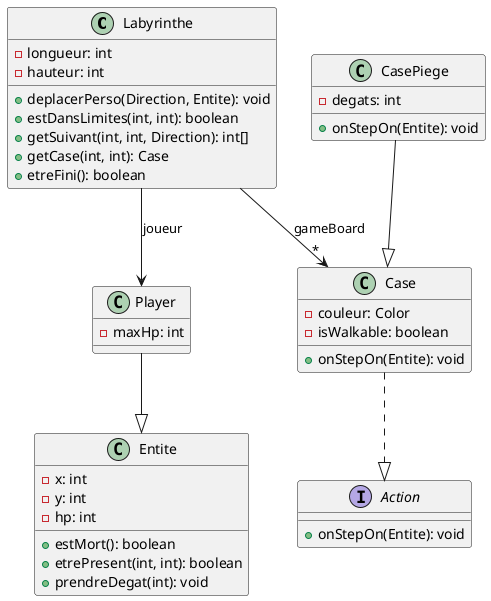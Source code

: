 @startuml
class Labyrinthe {
  - longueur: int
  - hauteur: int
  + deplacerPerso(Direction, Entite): void
  + estDansLimites(int, int): boolean
  + getSuivant(int, int, Direction): int[]
  + getCase(int, int): Case
  + etreFini(): boolean
}

class Case {
  - couleur: Color
  - isWalkable: boolean
  + onStepOn(Entite): void
}

class CasePiege {
  - degats: int
  + onStepOn(Entite): void
}

class Player {
  - maxHp: int
}

class Entite {
  - x: int
  - y: int
  - hp: int
  + estMort(): boolean
  + etrePresent(int, int): boolean
  + prendreDegat(int): void
}

interface Action {
  + onStepOn(Entite): void
}

' Relations
Labyrinthe --> Player : joueur
Labyrinthe --> "*" Case : gameBoard
Player --|> Entite
CasePiege --|> Case
Case ..|> Action
@enduml